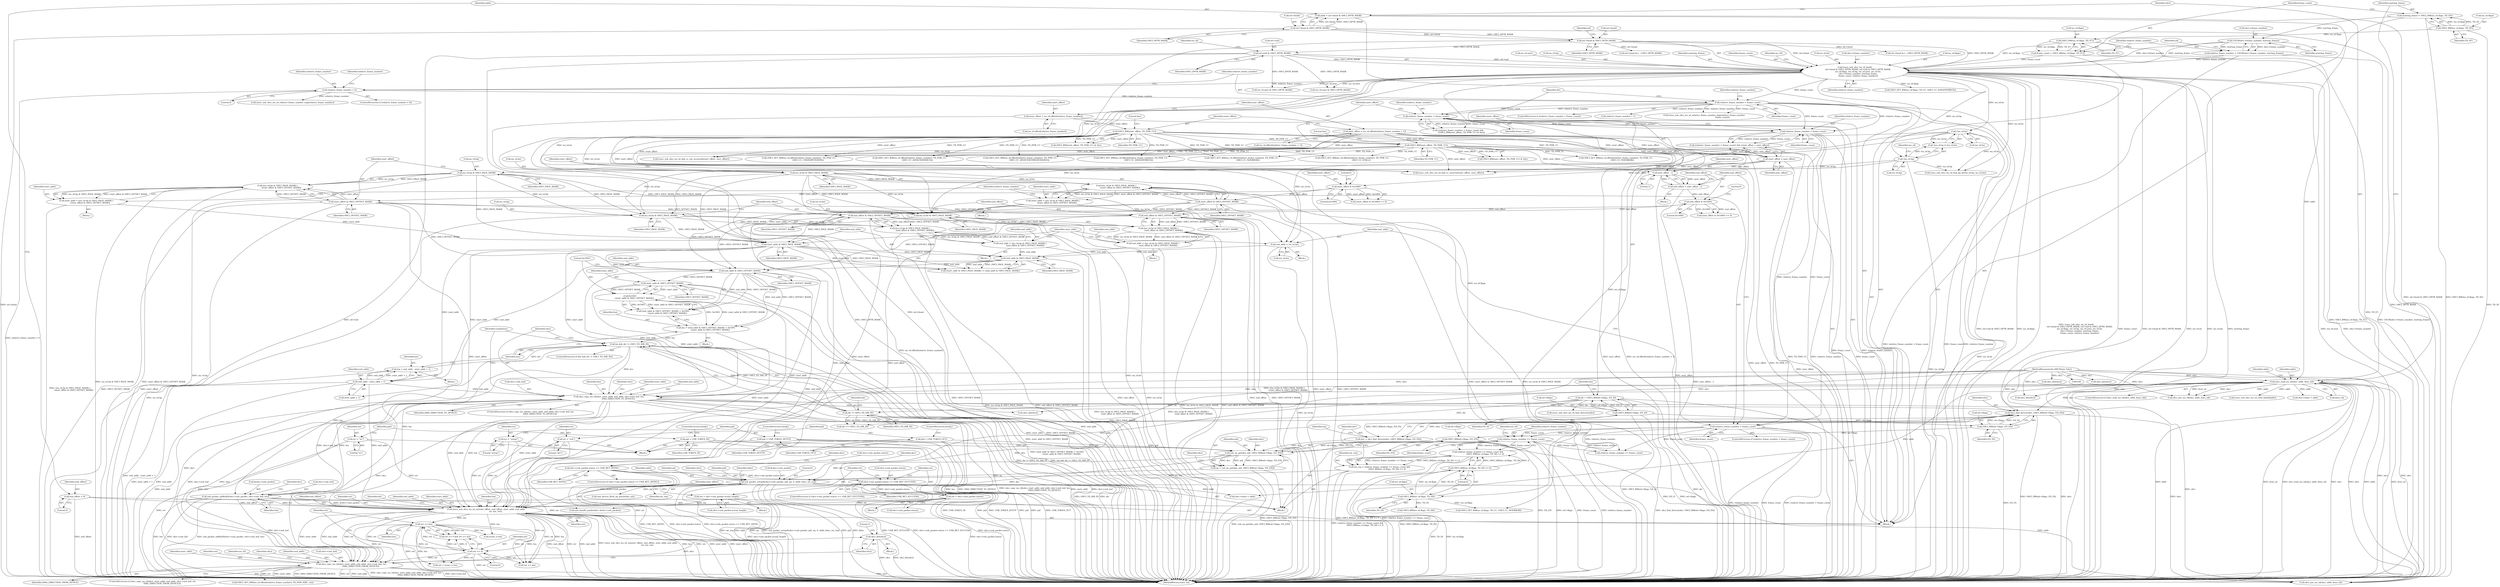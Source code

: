 digraph "0_qemu_26f670a244982335cc08943fb1ec099a2c81e42d@pointer" {
"1000707" [label="(Call,ohci_die(ohci))"];
"1000697" [label="(Call,ohci_copy_iso_td(ohci, start_addr, end_addr, ohci->usb_buf, ret,\n                             DMA_DIRECTION_FROM_DEVICE))"];
"1000559" [label="(Call,ohci_copy_iso_td(ohci, start_addr, end_addr, ohci->usb_buf, len,\n                             DMA_DIRECTION_TO_DEVICE))"];
"1000146" [label="(Call,ohci_read_iso_td(ohci, addr, &iso_td))"];
"1000107" [label="(MethodParameterIn,OHCIState *ohci)"];
"1000138" [label="(Call,addr = ed->head & OHCI_DPTR_MASK)"];
"1000140" [label="(Call,ed->head & OHCI_DPTR_MASK)"];
"1000539" [label="(Call,start_addr & OHCI_OFFSET_MASK)"];
"1000524" [label="(Call,start_addr & OHCI_PAGE_MASK)"];
"1000463" [label="(Call,start_addr = (iso_td.be & OHCI_PAGE_MASK) |\n            (start_offset & OHCI_OFFSET_MASK))"];
"1000465" [label="(Call,(iso_td.be & OHCI_PAGE_MASK) |\n            (start_offset & OHCI_OFFSET_MASK))"];
"1000466" [label="(Call,iso_td.be & OHCI_PAGE_MASK)"];
"1000375" [label="(Call,!iso_td.be)"];
"1000179" [label="(Call,trace_usb_ohci_iso_td_head(\n           ed->head & OHCI_DPTR_MASK, ed->tail & OHCI_DPTR_MASK,\n           iso_td.flags, iso_td.bp, iso_td.next, iso_td.be,\n           ohci->frame_number, starting_frame,\n           frame_count, relative_frame_number))"];
"1000180" [label="(Call,ed->head & OHCI_DPTR_MASK)"];
"1000185" [label="(Call,ed->tail & OHCI_DPTR_MASK)"];
"1000167" [label="(Call,OHCI_BM(iso_td.flags, TD_FC))"];
"1000160" [label="(Call,OHCI_BM(iso_td.flags, TD_SF))"];
"1000174" [label="(Call,USUB(ohci->frame_number, starting_frame))"];
"1000158" [label="(Call,starting_frame = OHCI_BM(iso_td.flags, TD_SF))"];
"1000165" [label="(Call,frame_count = OHCI_BM(iso_td.flags, TD_FC))"];
"1000172" [label="(Call,relative_frame_number = USUB(ohci->frame_number, starting_frame))"];
"1000471" [label="(Call,start_offset & OHCI_OFFSET_MASK)"];
"1000445" [label="(Call,start_offset & 0x1000)"];
"1000409" [label="(Call,OHCI_BM(start_offset, TD_PSW_CC))"];
"1000389" [label="(Call,start_offset = iso_td.offset[relative_frame_number])"];
"1000434" [label="(Call,start_offset > next_offset)"];
"1000396" [label="(Call,next_offset = iso_td.offset[relative_frame_number + 1])"];
"1000419" [label="(Call,OHCI_BM(next_offset, TD_PSW_CC))"];
"1000450" [label="(Call,start_addr = (iso_td.bp & OHCI_PAGE_MASK) |\n            (start_offset & OHCI_OFFSET_MASK))"];
"1000452" [label="(Call,(iso_td.bp & OHCI_PAGE_MASK) |\n            (start_offset & OHCI_OFFSET_MASK))"];
"1000453" [label="(Call,iso_td.bp & OHCI_PAGE_MASK)"];
"1000371" [label="(Call,!iso_td.bp)"];
"1000458" [label="(Call,start_offset & OHCI_OFFSET_MASK)"];
"1000494" [label="(Call,iso_td.bp & OHCI_PAGE_MASK)"];
"1000507" [label="(Call,iso_td.be & OHCI_PAGE_MASK)"];
"1000534" [label="(Call,end_addr & OHCI_OFFSET_MASK)"];
"1000527" [label="(Call,end_addr & OHCI_PAGE_MASK)"];
"1000517" [label="(Call,end_addr = iso_td.be)"];
"1000504" [label="(Call,end_addr = (iso_td.be & OHCI_PAGE_MASK) |\n                (end_offset & OHCI_OFFSET_MASK))"];
"1000506" [label="(Call,(iso_td.be & OHCI_PAGE_MASK) |\n                (end_offset & OHCI_OFFSET_MASK))"];
"1000512" [label="(Call,end_offset & OHCI_OFFSET_MASK)"];
"1000486" [label="(Call,end_offset & 0x1000)"];
"1000479" [label="(Call,end_offset = next_offset - 1)"];
"1000481" [label="(Call,next_offset - 1)"];
"1000491" [label="(Call,end_addr = (iso_td.bp & OHCI_PAGE_MASK) |\n                (end_offset & OHCI_OFFSET_MASK))"];
"1000493" [label="(Call,(iso_td.bp & OHCI_PAGE_MASK) |\n                (end_offset & OHCI_OFFSET_MASK))"];
"1000499" [label="(Call,end_offset & OHCI_OFFSET_MASK)"];
"1000546" [label="(Call,end_addr - start_addr + 1)"];
"1000552" [label="(Call,len && dir != OHCI_TD_DIR_IN)"];
"1000544" [label="(Call,len = end_addr - start_addr + 1)"];
"1000531" [label="(Call,len = (end_addr & OHCI_OFFSET_MASK) + 0x1001\n            - (start_addr & OHCI_OFFSET_MASK))"];
"1000537" [label="(Call,0x1001\n            - (start_addr & OHCI_OFFSET_MASK))"];
"1000554" [label="(Call,dir != OHCI_TD_DIR_IN)"];
"1000330" [label="(Call,dir = OHCI_BM(ed->flags, ED_D))"];
"1000332" [label="(Call,OHCI_BM(ed->flags, ED_D))"];
"1000593" [label="(Call,ohci_find_device(ohci, OHCI_BM(ed->flags, ED_FA)))"];
"1000595" [label="(Call,OHCI_BM(ed->flags, ED_FA))"];
"1000675" [label="(Call,trace_usb_ohci_iso_td_so(start_offset, end_offset, start_addr, end_addr,\n                             str, len, ret))"];
"1000133" [label="(Call,end_offset = 0)"];
"1000357" [label="(Call,str = \"setup\")"];
"1000341" [label="(Call,str = \"in\")"];
"1000349" [label="(Call,str = \"out\")"];
"1000621" [label="(Call,usb_packet_addbuf(&ohci->usb_packet, ohci->usb_buf, len))"];
"1000610" [label="(Call,usb_packet_setup(&ohci->usb_packet, pid, ep, 0, addr, false, int_req))"];
"1000602" [label="(Call,usb_ep_get(dev, pid, OHCI_BM(ed->flags, ED_EN)))"];
"1000591" [label="(Call,dev = ohci_find_device(ohci, OHCI_BM(ed->flags, ED_FA)))"];
"1000360" [label="(Call,pid = USB_TOKEN_SETUP)"];
"1000352" [label="(Call,pid = USB_TOKEN_OUT)"];
"1000344" [label="(Call,pid = USB_TOKEN_IN)"];
"1000605" [label="(Call,OHCI_BM(ed->flags, ED_EN))"];
"1000600" [label="(Call,ep = usb_ep_get(dev, pid, OHCI_BM(ed->flags, ED_EN)))"];
"1000578" [label="(Call,int_req = relative_frame_number == frame_count &&\n                       OHCI_BM(iso_td.flags, TD_DI) == 0)"];
"1000580" [label="(Call,relative_frame_number == frame_count &&\n                       OHCI_BM(iso_td.flags, TD_DI) == 0)"];
"1000581" [label="(Call,relative_frame_number == frame_count)"];
"1000475" [label="(Call,relative_frame_number < frame_count)"];
"1000431" [label="(Call,relative_frame_number < frame_count)"];
"1000414" [label="(Call,relative_frame_number < frame_count)"];
"1000260" [label="(Call,relative_frame_number > frame_count)"];
"1000250" [label="(Call,relative_frame_number < 0)"];
"1000584" [label="(Call,OHCI_BM(iso_td.flags, TD_DI) == 0)"];
"1000585" [label="(Call,OHCI_BM(iso_td.flags, TD_DI))"];
"1000659" [label="(Call,ret = ohci->usb_packet.actual_length)"];
"1000668" [label="(Call,ret = ohci->usb_packet.status)"];
"1000651" [label="(Call,ohci->usb_packet.status == USB_RET_SUCCESS)"];
"1000637" [label="(Call,ohci->usb_packet.status == USB_RET_ASYNC)"];
"1000692" [label="(Call,ret <= len)"];
"1000689" [label="(Call,ret >= 0)"];
"1000133" [label="(Call,end_offset = 0)"];
"1000465" [label="(Call,(iso_td.be & OHCI_PAGE_MASK) |\n            (start_offset & OHCI_OFFSET_MASK))"];
"1000629" [label="(Identifier,len)"];
"1000438" [label="(Call,trace_usb_ohci_iso_td_bad_cc_overrun(start_offset, next_offset))"];
"1000359" [label="(Literal,\"setup\")"];
"1000458" [label="(Call,start_offset & OHCI_OFFSET_MASK)"];
"1000166" [label="(Identifier,frame_count)"];
"1000604" [label="(Identifier,pid)"];
"1000690" [label="(Identifier,ret)"];
"1000472" [label="(Identifier,start_offset)"];
"1000548" [label="(Call,start_addr + 1)"];
"1000375" [label="(Call,!iso_td.be)"];
"1000139" [label="(Identifier,addr)"];
"1000175" [label="(Call,ohci->frame_number)"];
"1000691" [label="(Literal,0)"];
"1000470" [label="(Identifier,OHCI_PAGE_MASK)"];
"1000172" [label="(Call,relative_frame_number = USUB(ohci->frame_number, starting_frame))"];
"1000179" [label="(Call,trace_usb_ohci_iso_td_head(\n           ed->head & OHCI_DPTR_MASK, ed->tail & OHCI_DPTR_MASK,\n           iso_td.flags, iso_td.bp, iso_td.next, iso_td.be,\n           ohci->frame_number, starting_frame,\n           frame_count, relative_frame_number))"];
"1000594" [label="(Identifier,ohci)"];
"1000339" [label="(Block,)"];
"1000165" [label="(Call,frame_count = OHCI_BM(iso_td.flags, TD_FC))"];
"1000460" [label="(Identifier,OHCI_OFFSET_MASK)"];
"1000361" [label="(Identifier,pid)"];
"1000526" [label="(Identifier,OHCI_PAGE_MASK)"];
"1000893" [label="(Call,OHCI_BM(iso_td.flags, TD_DI))"];
"1000592" [label="(Identifier,dev)"];
"1000433" [label="(Identifier,frame_count)"];
"1000699" [label="(Identifier,start_addr)"];
"1000485" [label="(Call,(end_offset & 0x1000) == 0)"];
"1000345" [label="(Identifier,pid)"];
"1000259" [label="(ControlStructure,if (relative_frame_number > frame_count))"];
"1000189" [label="(Identifier,OHCI_DPTR_MASK)"];
"1000920" [label="(MethodReturn,static int)"];
"1000886" [label="(Call,ohci->done = addr)"];
"1000412" [label="(Literal,0xe)"];
"1000396" [label="(Call,next_offset = iso_td.offset[relative_frame_number + 1])"];
"1000705" [label="(Identifier,DMA_DIRECTION_FROM_DEVICE)"];
"1000459" [label="(Identifier,start_offset)"];
"1000737" [label="(Call,OHCI_SET_BM(iso_td.offset[relative_frame_number], TD_PSW_CC,\n                    OHCI_CC_NOERROR))"];
"1000532" [label="(Identifier,len)"];
"1000488" [label="(Literal,0x1000)"];
"1000636" [label="(ControlStructure,if (ohci->usb_packet.status == USB_RET_ASYNC))"];
"1000435" [label="(Identifier,start_offset)"];
"1000342" [label="(Identifier,str)"];
"1000377" [label="(Identifier,iso_td)"];
"1000765" [label="(Call,OHCI_SET_BM(iso_td.offset[relative_frame_number], TD_PSW_CC,\n                        OHCI_CC_DATAOVERRUN))"];
"1000344" [label="(Call,pid = USB_TOKEN_IN)"];
"1000531" [label="(Call,len = (end_addr & OHCI_OFFSET_MASK) + 0x1001\n            - (start_addr & OHCI_OFFSET_MASK))"];
"1000494" [label="(Call,iso_td.bp & OHCI_PAGE_MASK)"];
"1000490" [label="(Block,)"];
"1000158" [label="(Call,starting_frame = OHCI_BM(iso_td.flags, TD_SF))"];
"1000196" [label="(Call,iso_td.next)"];
"1000346" [label="(Identifier,USB_TOKEN_IN)"];
"1000538" [label="(Literal,0x1001)"];
"1000617" [label="(Literal,0)"];
"1000467" [label="(Call,iso_td.be)"];
"1000471" [label="(Call,start_offset & OHCI_OFFSET_MASK)"];
"1000193" [label="(Call,iso_td.bp)"];
"1000414" [label="(Call,relative_frame_number < frame_count)"];
"1000646" [label="(Identifier,dev)"];
"1000696" [label="(ControlStructure,if (ohci_copy_iso_td(ohci, start_addr, end_addr, ohci->usb_buf, ret,\n                             DMA_DIRECTION_FROM_DEVICE)))"];
"1000599" [label="(Identifier,ED_FA)"];
"1000454" [label="(Call,iso_td.bp)"];
"1000354" [label="(Identifier,USB_TOKEN_OUT)"];
"1000174" [label="(Call,USUB(ohci->frame_number, starting_frame))"];
"1000622" [label="(Call,&ohci->usb_packet)"];
"1000686" [label="(Identifier,dir)"];
"1000145" [label="(ControlStructure,if (ohci_read_iso_td(ohci, addr, &iso_td)))"];
"1000707" [label="(Call,ohci_die(ohci))"];
"1000618" [label="(Identifier,addr)"];
"1000397" [label="(Identifier,next_offset)"];
"1000205" [label="(Identifier,starting_frame)"];
"1000501" [label="(Identifier,OHCI_OFFSET_MASK)"];
"1000528" [label="(Identifier,end_addr)"];
"1000616" [label="(Identifier,ep)"];
"1000206" [label="(Identifier,frame_count)"];
"1000556" [label="(Identifier,OHCI_TD_DIR_IN)"];
"1000353" [label="(Identifier,pid)"];
"1000462" [label="(Block,)"];
"1000167" [label="(Call,OHCI_BM(iso_td.flags, TD_FC))"];
"1000533" [label="(Call,(end_addr & OHCI_OFFSET_MASK) + 0x1001\n            - (start_addr & OHCI_OFFSET_MASK))"];
"1000576" [label="(Block,)"];
"1000491" [label="(Call,end_addr = (iso_td.bp & OHCI_PAGE_MASK) |\n                (end_offset & OHCI_OFFSET_MASK))"];
"1000523" [label="(Call,(start_addr & OHCI_PAGE_MASK) != (end_addr & OHCI_PAGE_MASK))"];
"1000651" [label="(Call,ohci->usb_packet.status == USB_RET_SUCCESS)"];
"1000420" [label="(Identifier,next_offset)"];
"1000463" [label="(Call,start_addr = (iso_td.be & OHCI_PAGE_MASK) |\n            (start_offset & OHCI_OFFSET_MASK))"];
"1000552" [label="(Call,len && dir != OHCI_TD_DIR_IN)"];
"1000357" [label="(Call,str = \"setup\")"];
"1000567" [label="(Identifier,DMA_DIRECTION_TO_DEVICE)"];
"1000187" [label="(Identifier,ed)"];
"1000250" [label="(Call,relative_frame_number < 0)"];
"1000704" [label="(Identifier,ret)"];
"1000473" [label="(Identifier,OHCI_OFFSET_MASK)"];
"1000519" [label="(Call,iso_td.be)"];
"1000624" [label="(Identifier,ohci)"];
"1000362" [label="(Identifier,USB_TOKEN_SETUP)"];
"1000180" [label="(Call,ed->head & OHCI_DPTR_MASK)"];
"1000434" [label="(Call,start_offset > next_offset)"];
"1000570" [label="(Identifier,ohci)"];
"1000173" [label="(Identifier,relative_frame_number)"];
"1000330" [label="(Call,dir = OHCI_BM(ed->flags, ED_D))"];
"1000541" [label="(Identifier,OHCI_OFFSET_MASK)"];
"1000682" [label="(Identifier,ret)"];
"1000517" [label="(Call,end_addr = iso_td.be)"];
"1000191" [label="(Identifier,iso_td)"];
"1000261" [label="(Identifier,relative_frame_number)"];
"1000537" [label="(Call,0x1001\n            - (start_addr & OHCI_OFFSET_MASK))"];
"1000415" [label="(Identifier,relative_frame_number)"];
"1000144" [label="(Identifier,OHCI_DPTR_MASK)"];
"1000107" [label="(MethodParameterIn,OHCIState *ohci)"];
"1000352" [label="(Call,pid = USB_TOKEN_OUT)"];
"1000733" [label="(Call,ret == len)"];
"1000282" [label="(Call,iso_td.next & OHCI_DPTR_MASK)"];
"1000148" [label="(Identifier,addr)"];
"1000153" [label="(Identifier,addr)"];
"1000530" [label="(Block,)"];
"1000543" [label="(Block,)"];
"1000561" [label="(Identifier,start_addr)"];
"1000448" [label="(Literal,0)"];
"1000444" [label="(Call,(start_offset & 0x1000) == 0)"];
"1000451" [label="(Identifier,start_addr)"];
"1000613" [label="(Identifier,ohci)"];
"1000254" [label="(Call,trace_usb_ohci_iso_td_relative_frame_number_neg(relative_frame_number))"];
"1000535" [label="(Identifier,end_addr)"];
"1000719" [label="(Call,OHCI_SET_BM(iso_td.offset[relative_frame_number], TD_PSW_SIZE, ret))"];
"1000499" [label="(Call,end_offset & OHCI_OFFSET_MASK)"];
"1000184" [label="(Identifier,OHCI_DPTR_MASK)"];
"1000558" [label="(ControlStructure,if (ohci_copy_iso_td(ohci, start_addr, end_addr, ohci->usb_buf, len,\n                             DMA_DIRECTION_TO_DEVICE)))"];
"1000569" [label="(Call,ohci_die(ohci))"];
"1000489" [label="(Literal,0)"];
"1000211" [label="(Identifier,iso_td)"];
"1000587" [label="(Identifier,iso_td)"];
"1000318" [label="(Call,ohci_put_iso_td(ohci, addr, &iso_td))"];
"1000363" [label="(ControlStructure,break;)"];
"1000658" [label="(Block,)"];
"1000146" [label="(Call,ohci_read_iso_td(ohci, addr, &iso_td))"];
"1000546" [label="(Call,end_addr - start_addr + 1)"];
"1000351" [label="(Literal,\"out\")"];
"1000516" [label="(Block,)"];
"1000667" [label="(Block,)"];
"1000654" [label="(Identifier,ohci)"];
"1000147" [label="(Identifier,ohci)"];
"1000562" [label="(Identifier,end_addr)"];
"1000563" [label="(Call,ohci->usb_buf)"];
"1000591" [label="(Call,dev = ohci_find_device(ohci, OHCI_BM(ed->flags, ED_FA)))"];
"1000512" [label="(Call,end_offset & OHCI_OFFSET_MASK)"];
"1000207" [label="(Identifier,relative_frame_number)"];
"1000255" [label="(Identifier,relative_frame_number)"];
"1000338" [label="(Identifier,dir)"];
"1000464" [label="(Identifier,start_addr)"];
"1000580" [label="(Call,relative_frame_number == frame_count &&\n                       OHCI_BM(iso_td.flags, TD_DI) == 0)"];
"1000575" [label="(Identifier,completion)"];
"1000477" [label="(Identifier,frame_count)"];
"1000589" [label="(Identifier,TD_DI)"];
"1000584" [label="(Call,OHCI_BM(iso_td.flags, TD_DI) == 0)"];
"1000389" [label="(Call,start_offset = iso_td.offset[relative_frame_number])"];
"1000581" [label="(Call,relative_frame_number == frame_count)"];
"1000390" [label="(Identifier,start_offset)"];
"1000714" [label="(Identifier,iso_td)"];
"1000508" [label="(Call,iso_td.be)"];
"1000251" [label="(Identifier,relative_frame_number)"];
"1000171" [label="(Identifier,TD_FC)"];
"1000408" [label="(Call,OHCI_BM(start_offset, TD_PSW_CC) & 0xe)"];
"1000178" [label="(Identifier,starting_frame)"];
"1000402" [label="(Call,relative_frame_number + 1)"];
"1000559" [label="(Call,ohci_copy_iso_td(ohci, start_addr, end_addr, ohci->usb_buf, len,\n                             DMA_DIRECTION_TO_DEVICE))"];
"1000566" [label="(Identifier,len)"];
"1000249" [label="(ControlStructure,if (relative_frame_number < 0))"];
"1000466" [label="(Call,iso_td.be & OHCI_PAGE_MASK)"];
"1000845" [label="(Call,OHCI_SET_BM(iso_td.offset[relative_frame_number], TD_PSW_CC,\n                            OHCI_CC_UNDEXPETEDPID))"];
"1000413" [label="(Call,(relative_frame_number < frame_count) && \n         !(OHCI_BM(next_offset, TD_PSW_CC) & 0xe))"];
"1000855" [label="(Call,relative_frame_number == frame_count)"];
"1000331" [label="(Identifier,dir)"];
"1000698" [label="(Identifier,ohci)"];
"1000551" [label="(ControlStructure,if (len && dir != OHCI_TD_DIR_IN))"];
"1000789" [label="(Call,OHCI_SET_BM(iso_td.offset[relative_frame_number], TD_PSW_CC,\n                        OHCI_CC_DATAUNDERRUN))"];
"1000504" [label="(Call,end_addr = (iso_td.be & OHCI_PAGE_MASK) |\n                (end_offset & OHCI_OFFSET_MASK))"];
"1000631" [label="(Identifier,dev)"];
"1000398" [label="(Call,iso_td.offset[relative_frame_number + 1])"];
"1000481" [label="(Call,next_offset - 1)"];
"1000637" [label="(Call,ohci->usb_packet.status == USB_RET_ASYNC)"];
"1000697" [label="(Call,ohci_copy_iso_td(ohci, start_addr, end_addr, ohci->usb_buf, ret,\n                             DMA_DIRECTION_FROM_DEVICE))"];
"1000527" [label="(Call,end_addr & OHCI_PAGE_MASK)"];
"1000910" [label="(Call,ohci_put_iso_td(ohci, addr, &iso_td))"];
"1000660" [label="(Identifier,ret)"];
"1000668" [label="(Call,ret = ohci->usb_packet.status)"];
"1000645" [label="(Call,usb_device_flush_ep_queue(dev, ep))"];
"1000544" [label="(Call,len = end_addr - start_addr + 1)"];
"1000507" [label="(Call,iso_td.be & OHCI_PAGE_MASK)"];
"1000536" [label="(Identifier,OHCI_OFFSET_MASK)"];
"1000492" [label="(Identifier,end_addr)"];
"1000630" [label="(Call,usb_handle_packet(dev, &ohci->usb_packet))"];
"1000804" [label="(Call,OHCI_SET_BM(iso_td.offset[relative_frame_number], TD_PSW_CC,\n                            OHCI_CC_DEVICENOTRESPONDING))"];
"1000547" [label="(Identifier,end_addr)"];
"1000135" [label="(Literal,0)"];
"1000432" [label="(Identifier,relative_frame_number)"];
"1000332" [label="(Call,OHCI_BM(ed->flags, ED_D))"];
"1000260" [label="(Call,relative_frame_number > frame_count)"];
"1000553" [label="(Identifier,len)"];
"1000371" [label="(Call,!iso_td.bp)"];
"1000199" [label="(Call,iso_td.be)"];
"1000700" [label="(Identifier,end_addr)"];
"1000596" [label="(Call,ed->flags)"];
"1000679" [label="(Identifier,end_addr)"];
"1000336" [label="(Identifier,ED_D)"];
"1000678" [label="(Identifier,start_addr)"];
"1000168" [label="(Call,iso_td.flags)"];
"1000324" [label="(Call,ohci_die(ohci))"];
"1000480" [label="(Identifier,end_offset)"];
"1000859" [label="(Call,OHCI_SET_BM(iso_td.flags, TD_CC, OHCI_CC_NOERROR))"];
"1000152" [label="(Call,trace_usb_ohci_iso_td_read_failed(addr))"];
"1000424" [label="(Call,trace_usb_ohci_iso_td_bad_cc_not_accessed(start_offset, next_offset))"];
"1000333" [label="(Call,ed->flags)"];
"1000595" [label="(Call,OHCI_BM(ed->flags, ED_FA))"];
"1000138" [label="(Call,addr = ed->head & OHCI_DPTR_MASK)"];
"1000554" [label="(Call,dir != OHCI_TD_DIR_IN)"];
"1000659" [label="(Call,ret = ohci->usb_packet.actual_length)"];
"1000376" [label="(Call,iso_td.be)"];
"1000916" [label="(Call,ohci_die(ohci))"];
"1000154" [label="(Call,ohci_die(ohci))"];
"1000511" [label="(Identifier,OHCI_PAGE_MASK)"];
"1000474" [label="(ControlStructure,if (relative_frame_number < frame_count))"];
"1000643" [label="(Identifier,USB_RET_ASYNC)"];
"1000161" [label="(Call,iso_td.flags)"];
"1000476" [label="(Identifier,relative_frame_number)"];
"1000585" [label="(Call,OHCI_BM(iso_td.flags, TD_DI))"];
"1000186" [label="(Call,ed->tail)"];
"1000411" [label="(Identifier,TD_PSW_CC)"];
"1000525" [label="(Identifier,start_addr)"];
"1000583" [label="(Identifier,frame_count)"];
"1000447" [label="(Literal,0x1000)"];
"1000606" [label="(Call,ed->flags)"];
"1000475" [label="(Call,relative_frame_number < frame_count)"];
"1000478" [label="(Block,)"];
"1000431" [label="(Call,relative_frame_number < frame_count)"];
"1000650" [label="(ControlStructure,if (ohci->usb_packet.status == USB_RET_SUCCESS))"];
"1000518" [label="(Identifier,end_addr)"];
"1000479" [label="(Call,end_offset = next_offset - 1)"];
"1000349" [label="(Call,str = \"out\")"];
"1000661" [label="(Call,ohci->usb_packet.actual_length)"];
"1000545" [label="(Identifier,len)"];
"1000365" [label="(Call,trace_usb_ohci_iso_td_bad_direction(dir))"];
"1000495" [label="(Call,iso_td.bp)"];
"1000602" [label="(Call,usb_ep_get(dev, pid, OHCI_BM(ed->flags, ED_EN)))"];
"1000874" [label="(Call,iso_td.next & OHCI_DPTR_MASK)"];
"1000294" [label="(Call,ohci->done = addr)"];
"1000529" [label="(Identifier,OHCI_PAGE_MASK)"];
"1000610" [label="(Call,usb_packet_setup(&ohci->usb_packet, pid, ep, 0, addr, false, int_req))"];
"1000372" [label="(Call,iso_td.bp)"];
"1000453" [label="(Call,iso_td.bp & OHCI_PAGE_MASK)"];
"1000621" [label="(Call,usb_packet_addbuf(&ohci->usb_packet, ohci->usb_buf, len))"];
"1000487" [label="(Identifier,end_offset)"];
"1000593" [label="(Call,ohci_find_device(ohci, OHCI_BM(ed->flags, ED_FA)))"];
"1000273" [label="(Call,ed->head &= ~OHCI_DPTR_MASK)"];
"1000358" [label="(Identifier,str)"];
"1000430" [label="(Call,(relative_frame_number < frame_count) && (start_offset > next_offset))"];
"1000701" [label="(Call,ohci->usb_buf)"];
"1000360" [label="(Call,pid = USB_TOKEN_SETUP)"];
"1000160" [label="(Call,OHCI_BM(iso_td.flags, TD_SF))"];
"1000202" [label="(Call,ohci->frame_number)"];
"1000657" [label="(Identifier,USB_RET_SUCCESS)"];
"1000652" [label="(Call,ohci->usb_packet.status)"];
"1000694" [label="(Identifier,len)"];
"1000600" [label="(Call,ep = usb_ep_get(dev, pid, OHCI_BM(ed->flags, ED_EN)))"];
"1000134" [label="(Identifier,end_offset)"];
"1000252" [label="(Literal,0)"];
"1000706" [label="(Block,)"];
"1000416" [label="(Identifier,frame_count)"];
"1000685" [label="(Call,dir == OHCI_TD_DIR_IN)"];
"1000264" [label="(Call,trace_usb_ohci_iso_td_relative_frame_number_big(relative_frame_number,\n                                                        frame_count))"];
"1000693" [label="(Identifier,ret)"];
"1000503" [label="(Block,)"];
"1000609" [label="(Identifier,ED_EN)"];
"1000689" [label="(Call,ret >= 0)"];
"1000615" [label="(Identifier,pid)"];
"1000710" [label="(Literal,1)"];
"1000498" [label="(Identifier,OHCI_PAGE_MASK)"];
"1000675" [label="(Call,trace_usb_ohci_iso_td_so(start_offset, end_offset, start_addr, end_addr,\n                             str, len, ret))"];
"1000676" [label="(Identifier,start_offset)"];
"1000450" [label="(Call,start_addr = (iso_td.bp & OHCI_PAGE_MASK) |\n            (start_offset & OHCI_OFFSET_MASK))"];
"1000355" [label="(ControlStructure,break;)"];
"1000506" [label="(Call,(iso_td.be & OHCI_PAGE_MASK) |\n                (end_offset & OHCI_OFFSET_MASK))"];
"1000486" [label="(Call,end_offset & 0x1000)"];
"1000181" [label="(Call,ed->head)"];
"1000185" [label="(Call,ed->tail & OHCI_DPTR_MASK)"];
"1000560" [label="(Identifier,ohci)"];
"1000681" [label="(Identifier,len)"];
"1000669" [label="(Identifier,ret)"];
"1000756" [label="(Call,ret > (ssize_t) len)"];
"1000265" [label="(Identifier,relative_frame_number)"];
"1000524" [label="(Call,start_addr & OHCI_PAGE_MASK)"];
"1000513" [label="(Identifier,end_offset)"];
"1000159" [label="(Identifier,starting_frame)"];
"1000140" [label="(Call,ed->head & OHCI_DPTR_MASK)"];
"1000677" [label="(Identifier,end_offset)"];
"1000505" [label="(Identifier,end_addr)"];
"1000418" [label="(Call,OHCI_BM(next_offset, TD_PSW_CC) & 0xe)"];
"1000419" [label="(Call,OHCI_BM(next_offset, TD_PSW_CC))"];
"1000341" [label="(Call,str = \"in\")"];
"1000410" [label="(Identifier,start_offset)"];
"1000500" [label="(Identifier,end_offset)"];
"1000555" [label="(Identifier,dir)"];
"1000692" [label="(Call,ret <= len)"];
"1000579" [label="(Identifier,int_req)"];
"1000446" [label="(Identifier,start_offset)"];
"1000350" [label="(Identifier,str)"];
"1000586" [label="(Call,iso_td.flags)"];
"1000865" [label="(Call,ed->head &= ~OHCI_DPTR_MASK)"];
"1000582" [label="(Identifier,relative_frame_number)"];
"1000540" [label="(Identifier,start_addr)"];
"1000493" [label="(Call,(iso_td.bp & OHCI_PAGE_MASK) |\n                (end_offset & OHCI_OFFSET_MASK))"];
"1000190" [label="(Call,iso_td.flags)"];
"1000267" [label="(Call,OHCI_SET_BM(iso_td.flags, TD_CC, OHCI_CC_DATAOVERRUN))"];
"1000452" [label="(Call,(iso_td.bp & OHCI_PAGE_MASK) |\n            (start_offset & OHCI_OFFSET_MASK))"];
"1000409" [label="(Call,OHCI_BM(start_offset, TD_PSW_CC))"];
"1000758" [label="(Call,(ssize_t) len)"];
"1000626" [label="(Call,ohci->usb_buf)"];
"1000141" [label="(Call,ed->head)"];
"1000343" [label="(Literal,\"in\")"];
"1000711" [label="(Call,OHCI_SET_BM(iso_td.offset[relative_frame_number], TD_PSW_CC,\n                    OHCI_CC_NOERROR))"];
"1000380" [label="(Call,trace_usb_ohci_iso_td_bad_bp_be(iso_td.bp, iso_td.be))"];
"1000638" [label="(Call,ohci->usb_packet.status)"];
"1000534" [label="(Call,end_addr & OHCI_OFFSET_MASK)"];
"1000110" [label="(Block,)"];
"1000620" [label="(Identifier,int_req)"];
"1000619" [label="(Identifier,false)"];
"1000483" [label="(Literal,1)"];
"1000149" [label="(Call,&iso_td)"];
"1000539" [label="(Call,start_addr & OHCI_OFFSET_MASK)"];
"1000445" [label="(Call,start_offset & 0x1000)"];
"1000449" [label="(Block,)"];
"1000590" [label="(Literal,0)"];
"1000391" [label="(Call,iso_td.offset[relative_frame_number])"];
"1000347" [label="(ControlStructure,break;)"];
"1000603" [label="(Identifier,dev)"];
"1000262" [label="(Identifier,frame_count)"];
"1000605" [label="(Call,OHCI_BM(ed->flags, ED_EN))"];
"1000670" [label="(Call,ohci->usb_packet.status)"];
"1000436" [label="(Identifier,next_offset)"];
"1000708" [label="(Identifier,ohci)"];
"1000825" [label="(Call,OHCI_SET_BM(iso_td.offset[relative_frame_number], TD_PSW_CC,\n                            OHCI_CC_STALL))"];
"1000164" [label="(Identifier,TD_SF)"];
"1000182" [label="(Identifier,ed)"];
"1000514" [label="(Identifier,OHCI_OFFSET_MASK)"];
"1000578" [label="(Call,int_req = relative_frame_number == frame_count &&\n                       OHCI_BM(iso_td.flags, TD_DI) == 0)"];
"1000457" [label="(Identifier,OHCI_PAGE_MASK)"];
"1000601" [label="(Identifier,ep)"];
"1000680" [label="(Identifier,str)"];
"1000611" [label="(Call,&ohci->usb_packet)"];
"1000370" [label="(Call,!iso_td.bp || !iso_td.be)"];
"1000482" [label="(Identifier,next_offset)"];
"1000421" [label="(Identifier,TD_PSW_CC)"];
"1000422" [label="(Literal,0xe)"];
"1000688" [label="(Call,ret >= 0 && ret <= len)"];
"1000707" -> "1000706"  [label="AST: "];
"1000707" -> "1000708"  [label="CFG: "];
"1000708" -> "1000707"  [label="AST: "];
"1000710" -> "1000707"  [label="CFG: "];
"1000707" -> "1000920"  [label="DDG: ohci"];
"1000707" -> "1000920"  [label="DDG: ohci_die(ohci)"];
"1000697" -> "1000707"  [label="DDG: ohci"];
"1000107" -> "1000707"  [label="DDG: ohci"];
"1000697" -> "1000696"  [label="AST: "];
"1000697" -> "1000705"  [label="CFG: "];
"1000698" -> "1000697"  [label="AST: "];
"1000699" -> "1000697"  [label="AST: "];
"1000700" -> "1000697"  [label="AST: "];
"1000701" -> "1000697"  [label="AST: "];
"1000704" -> "1000697"  [label="AST: "];
"1000705" -> "1000697"  [label="AST: "];
"1000708" -> "1000697"  [label="CFG: "];
"1000714" -> "1000697"  [label="CFG: "];
"1000697" -> "1000920"  [label="DDG: end_addr"];
"1000697" -> "1000920"  [label="DDG: ohci_copy_iso_td(ohci, start_addr, end_addr, ohci->usb_buf, ret,\n                             DMA_DIRECTION_FROM_DEVICE)"];
"1000697" -> "1000920"  [label="DDG: ohci->usb_buf"];
"1000697" -> "1000920"  [label="DDG: start_addr"];
"1000697" -> "1000920"  [label="DDG: DMA_DIRECTION_FROM_DEVICE"];
"1000697" -> "1000920"  [label="DDG: ret"];
"1000559" -> "1000697"  [label="DDG: ohci"];
"1000559" -> "1000697"  [label="DDG: ohci->usb_buf"];
"1000593" -> "1000697"  [label="DDG: ohci"];
"1000146" -> "1000697"  [label="DDG: ohci"];
"1000107" -> "1000697"  [label="DDG: ohci"];
"1000675" -> "1000697"  [label="DDG: start_addr"];
"1000675" -> "1000697"  [label="DDG: end_addr"];
"1000675" -> "1000697"  [label="DDG: ret"];
"1000621" -> "1000697"  [label="DDG: ohci->usb_buf"];
"1000692" -> "1000697"  [label="DDG: ret"];
"1000689" -> "1000697"  [label="DDG: ret"];
"1000697" -> "1000719"  [label="DDG: ret"];
"1000697" -> "1000910"  [label="DDG: ohci"];
"1000559" -> "1000558"  [label="AST: "];
"1000559" -> "1000567"  [label="CFG: "];
"1000560" -> "1000559"  [label="AST: "];
"1000561" -> "1000559"  [label="AST: "];
"1000562" -> "1000559"  [label="AST: "];
"1000563" -> "1000559"  [label="AST: "];
"1000566" -> "1000559"  [label="AST: "];
"1000567" -> "1000559"  [label="AST: "];
"1000570" -> "1000559"  [label="CFG: "];
"1000575" -> "1000559"  [label="CFG: "];
"1000559" -> "1000920"  [label="DDG: ohci->usb_buf"];
"1000559" -> "1000920"  [label="DDG: end_addr"];
"1000559" -> "1000920"  [label="DDG: len"];
"1000559" -> "1000920"  [label="DDG: DMA_DIRECTION_TO_DEVICE"];
"1000559" -> "1000920"  [label="DDG: ohci_copy_iso_td(ohci, start_addr, end_addr, ohci->usb_buf, len,\n                             DMA_DIRECTION_TO_DEVICE)"];
"1000559" -> "1000920"  [label="DDG: start_addr"];
"1000146" -> "1000559"  [label="DDG: ohci"];
"1000107" -> "1000559"  [label="DDG: ohci"];
"1000539" -> "1000559"  [label="DDG: start_addr"];
"1000524" -> "1000559"  [label="DDG: start_addr"];
"1000546" -> "1000559"  [label="DDG: end_addr"];
"1000534" -> "1000559"  [label="DDG: end_addr"];
"1000552" -> "1000559"  [label="DDG: len"];
"1000559" -> "1000569"  [label="DDG: ohci"];
"1000559" -> "1000593"  [label="DDG: ohci"];
"1000559" -> "1000621"  [label="DDG: ohci->usb_buf"];
"1000559" -> "1000621"  [label="DDG: len"];
"1000559" -> "1000675"  [label="DDG: start_addr"];
"1000559" -> "1000675"  [label="DDG: end_addr"];
"1000559" -> "1000675"  [label="DDG: len"];
"1000559" -> "1000910"  [label="DDG: ohci"];
"1000146" -> "1000145"  [label="AST: "];
"1000146" -> "1000149"  [label="CFG: "];
"1000147" -> "1000146"  [label="AST: "];
"1000148" -> "1000146"  [label="AST: "];
"1000149" -> "1000146"  [label="AST: "];
"1000153" -> "1000146"  [label="CFG: "];
"1000159" -> "1000146"  [label="CFG: "];
"1000146" -> "1000920"  [label="DDG: addr"];
"1000146" -> "1000920"  [label="DDG: &iso_td"];
"1000146" -> "1000920"  [label="DDG: ohci_read_iso_td(ohci, addr, &iso_td)"];
"1000146" -> "1000920"  [label="DDG: ohci"];
"1000107" -> "1000146"  [label="DDG: ohci"];
"1000138" -> "1000146"  [label="DDG: addr"];
"1000146" -> "1000152"  [label="DDG: addr"];
"1000146" -> "1000154"  [label="DDG: ohci"];
"1000146" -> "1000294"  [label="DDG: addr"];
"1000146" -> "1000318"  [label="DDG: ohci"];
"1000146" -> "1000318"  [label="DDG: addr"];
"1000146" -> "1000318"  [label="DDG: &iso_td"];
"1000146" -> "1000593"  [label="DDG: ohci"];
"1000146" -> "1000610"  [label="DDG: addr"];
"1000146" -> "1000886"  [label="DDG: addr"];
"1000146" -> "1000910"  [label="DDG: ohci"];
"1000146" -> "1000910"  [label="DDG: addr"];
"1000146" -> "1000910"  [label="DDG: &iso_td"];
"1000107" -> "1000106"  [label="AST: "];
"1000107" -> "1000920"  [label="DDG: ohci"];
"1000107" -> "1000154"  [label="DDG: ohci"];
"1000107" -> "1000318"  [label="DDG: ohci"];
"1000107" -> "1000324"  [label="DDG: ohci"];
"1000107" -> "1000569"  [label="DDG: ohci"];
"1000107" -> "1000593"  [label="DDG: ohci"];
"1000107" -> "1000910"  [label="DDG: ohci"];
"1000107" -> "1000916"  [label="DDG: ohci"];
"1000138" -> "1000110"  [label="AST: "];
"1000138" -> "1000140"  [label="CFG: "];
"1000139" -> "1000138"  [label="AST: "];
"1000140" -> "1000138"  [label="AST: "];
"1000147" -> "1000138"  [label="CFG: "];
"1000138" -> "1000920"  [label="DDG: ed->head & OHCI_DPTR_MASK"];
"1000140" -> "1000138"  [label="DDG: ed->head"];
"1000140" -> "1000138"  [label="DDG: OHCI_DPTR_MASK"];
"1000140" -> "1000144"  [label="CFG: "];
"1000141" -> "1000140"  [label="AST: "];
"1000144" -> "1000140"  [label="AST: "];
"1000140" -> "1000920"  [label="DDG: ed->head"];
"1000140" -> "1000920"  [label="DDG: OHCI_DPTR_MASK"];
"1000140" -> "1000180"  [label="DDG: ed->head"];
"1000140" -> "1000180"  [label="DDG: OHCI_DPTR_MASK"];
"1000539" -> "1000537"  [label="AST: "];
"1000539" -> "1000541"  [label="CFG: "];
"1000540" -> "1000539"  [label="AST: "];
"1000541" -> "1000539"  [label="AST: "];
"1000537" -> "1000539"  [label="CFG: "];
"1000539" -> "1000920"  [label="DDG: start_addr"];
"1000539" -> "1000920"  [label="DDG: OHCI_OFFSET_MASK"];
"1000539" -> "1000537"  [label="DDG: start_addr"];
"1000539" -> "1000537"  [label="DDG: OHCI_OFFSET_MASK"];
"1000524" -> "1000539"  [label="DDG: start_addr"];
"1000534" -> "1000539"  [label="DDG: OHCI_OFFSET_MASK"];
"1000539" -> "1000675"  [label="DDG: start_addr"];
"1000524" -> "1000523"  [label="AST: "];
"1000524" -> "1000526"  [label="CFG: "];
"1000525" -> "1000524"  [label="AST: "];
"1000526" -> "1000524"  [label="AST: "];
"1000528" -> "1000524"  [label="CFG: "];
"1000524" -> "1000523"  [label="DDG: start_addr"];
"1000524" -> "1000523"  [label="DDG: OHCI_PAGE_MASK"];
"1000463" -> "1000524"  [label="DDG: start_addr"];
"1000450" -> "1000524"  [label="DDG: start_addr"];
"1000453" -> "1000524"  [label="DDG: OHCI_PAGE_MASK"];
"1000494" -> "1000524"  [label="DDG: OHCI_PAGE_MASK"];
"1000507" -> "1000524"  [label="DDG: OHCI_PAGE_MASK"];
"1000466" -> "1000524"  [label="DDG: OHCI_PAGE_MASK"];
"1000524" -> "1000527"  [label="DDG: OHCI_PAGE_MASK"];
"1000524" -> "1000546"  [label="DDG: start_addr"];
"1000524" -> "1000548"  [label="DDG: start_addr"];
"1000524" -> "1000675"  [label="DDG: start_addr"];
"1000463" -> "1000462"  [label="AST: "];
"1000463" -> "1000465"  [label="CFG: "];
"1000464" -> "1000463"  [label="AST: "];
"1000465" -> "1000463"  [label="AST: "];
"1000476" -> "1000463"  [label="CFG: "];
"1000463" -> "1000920"  [label="DDG: (iso_td.be & OHCI_PAGE_MASK) |\n            (start_offset & OHCI_OFFSET_MASK)"];
"1000465" -> "1000463"  [label="DDG: iso_td.be & OHCI_PAGE_MASK"];
"1000465" -> "1000463"  [label="DDG: start_offset & OHCI_OFFSET_MASK"];
"1000465" -> "1000471"  [label="CFG: "];
"1000466" -> "1000465"  [label="AST: "];
"1000471" -> "1000465"  [label="AST: "];
"1000465" -> "1000920"  [label="DDG: start_offset & OHCI_OFFSET_MASK"];
"1000465" -> "1000920"  [label="DDG: iso_td.be & OHCI_PAGE_MASK"];
"1000466" -> "1000465"  [label="DDG: iso_td.be"];
"1000466" -> "1000465"  [label="DDG: OHCI_PAGE_MASK"];
"1000471" -> "1000465"  [label="DDG: start_offset"];
"1000471" -> "1000465"  [label="DDG: OHCI_OFFSET_MASK"];
"1000466" -> "1000470"  [label="CFG: "];
"1000467" -> "1000466"  [label="AST: "];
"1000470" -> "1000466"  [label="AST: "];
"1000472" -> "1000466"  [label="CFG: "];
"1000466" -> "1000920"  [label="DDG: iso_td.be"];
"1000375" -> "1000466"  [label="DDG: iso_td.be"];
"1000179" -> "1000466"  [label="DDG: iso_td.be"];
"1000466" -> "1000494"  [label="DDG: OHCI_PAGE_MASK"];
"1000466" -> "1000507"  [label="DDG: iso_td.be"];
"1000466" -> "1000507"  [label="DDG: OHCI_PAGE_MASK"];
"1000466" -> "1000517"  [label="DDG: iso_td.be"];
"1000375" -> "1000370"  [label="AST: "];
"1000375" -> "1000376"  [label="CFG: "];
"1000376" -> "1000375"  [label="AST: "];
"1000370" -> "1000375"  [label="CFG: "];
"1000375" -> "1000920"  [label="DDG: iso_td.be"];
"1000375" -> "1000370"  [label="DDG: iso_td.be"];
"1000179" -> "1000375"  [label="DDG: iso_td.be"];
"1000375" -> "1000380"  [label="DDG: iso_td.be"];
"1000375" -> "1000507"  [label="DDG: iso_td.be"];
"1000375" -> "1000517"  [label="DDG: iso_td.be"];
"1000179" -> "1000110"  [label="AST: "];
"1000179" -> "1000207"  [label="CFG: "];
"1000180" -> "1000179"  [label="AST: "];
"1000185" -> "1000179"  [label="AST: "];
"1000190" -> "1000179"  [label="AST: "];
"1000193" -> "1000179"  [label="AST: "];
"1000196" -> "1000179"  [label="AST: "];
"1000199" -> "1000179"  [label="AST: "];
"1000202" -> "1000179"  [label="AST: "];
"1000205" -> "1000179"  [label="AST: "];
"1000206" -> "1000179"  [label="AST: "];
"1000207" -> "1000179"  [label="AST: "];
"1000211" -> "1000179"  [label="CFG: "];
"1000179" -> "1000920"  [label="DDG: ed->tail & OHCI_DPTR_MASK"];
"1000179" -> "1000920"  [label="DDG: iso_td.flags"];
"1000179" -> "1000920"  [label="DDG: trace_usb_ohci_iso_td_head(\n           ed->head & OHCI_DPTR_MASK, ed->tail & OHCI_DPTR_MASK,\n           iso_td.flags, iso_td.bp, iso_td.next, iso_td.be,\n           ohci->frame_number, starting_frame,\n           frame_count, relative_frame_number)"];
"1000179" -> "1000920"  [label="DDG: frame_count"];
"1000179" -> "1000920"  [label="DDG: ed->head & OHCI_DPTR_MASK"];
"1000179" -> "1000920"  [label="DDG: iso_td.be"];
"1000179" -> "1000920"  [label="DDG: iso_td.bp"];
"1000179" -> "1000920"  [label="DDG: starting_frame"];
"1000179" -> "1000920"  [label="DDG: iso_td.next"];
"1000179" -> "1000920"  [label="DDG: ohci->frame_number"];
"1000180" -> "1000179"  [label="DDG: ed->head"];
"1000180" -> "1000179"  [label="DDG: OHCI_DPTR_MASK"];
"1000185" -> "1000179"  [label="DDG: ed->tail"];
"1000185" -> "1000179"  [label="DDG: OHCI_DPTR_MASK"];
"1000167" -> "1000179"  [label="DDG: iso_td.flags"];
"1000174" -> "1000179"  [label="DDG: ohci->frame_number"];
"1000174" -> "1000179"  [label="DDG: starting_frame"];
"1000165" -> "1000179"  [label="DDG: frame_count"];
"1000172" -> "1000179"  [label="DDG: relative_frame_number"];
"1000179" -> "1000250"  [label="DDG: relative_frame_number"];
"1000179" -> "1000260"  [label="DDG: frame_count"];
"1000179" -> "1000267"  [label="DDG: iso_td.flags"];
"1000179" -> "1000282"  [label="DDG: iso_td.next"];
"1000179" -> "1000371"  [label="DDG: iso_td.bp"];
"1000179" -> "1000380"  [label="DDG: iso_td.be"];
"1000179" -> "1000507"  [label="DDG: iso_td.be"];
"1000179" -> "1000517"  [label="DDG: iso_td.be"];
"1000179" -> "1000585"  [label="DDG: iso_td.flags"];
"1000179" -> "1000859"  [label="DDG: iso_td.flags"];
"1000179" -> "1000874"  [label="DDG: iso_td.next"];
"1000180" -> "1000184"  [label="CFG: "];
"1000181" -> "1000180"  [label="AST: "];
"1000184" -> "1000180"  [label="AST: "];
"1000187" -> "1000180"  [label="CFG: "];
"1000180" -> "1000920"  [label="DDG: ed->head"];
"1000180" -> "1000185"  [label="DDG: OHCI_DPTR_MASK"];
"1000180" -> "1000273"  [label="DDG: ed->head"];
"1000180" -> "1000865"  [label="DDG: ed->head"];
"1000185" -> "1000189"  [label="CFG: "];
"1000186" -> "1000185"  [label="AST: "];
"1000189" -> "1000185"  [label="AST: "];
"1000191" -> "1000185"  [label="CFG: "];
"1000185" -> "1000920"  [label="DDG: ed->tail"];
"1000185" -> "1000920"  [label="DDG: OHCI_DPTR_MASK"];
"1000185" -> "1000282"  [label="DDG: OHCI_DPTR_MASK"];
"1000185" -> "1000874"  [label="DDG: OHCI_DPTR_MASK"];
"1000167" -> "1000165"  [label="AST: "];
"1000167" -> "1000171"  [label="CFG: "];
"1000168" -> "1000167"  [label="AST: "];
"1000171" -> "1000167"  [label="AST: "];
"1000165" -> "1000167"  [label="CFG: "];
"1000167" -> "1000920"  [label="DDG: TD_FC"];
"1000167" -> "1000165"  [label="DDG: iso_td.flags"];
"1000167" -> "1000165"  [label="DDG: TD_FC"];
"1000160" -> "1000167"  [label="DDG: iso_td.flags"];
"1000160" -> "1000158"  [label="AST: "];
"1000160" -> "1000164"  [label="CFG: "];
"1000161" -> "1000160"  [label="AST: "];
"1000164" -> "1000160"  [label="AST: "];
"1000158" -> "1000160"  [label="CFG: "];
"1000160" -> "1000920"  [label="DDG: TD_SF"];
"1000160" -> "1000158"  [label="DDG: iso_td.flags"];
"1000160" -> "1000158"  [label="DDG: TD_SF"];
"1000174" -> "1000172"  [label="AST: "];
"1000174" -> "1000178"  [label="CFG: "];
"1000175" -> "1000174"  [label="AST: "];
"1000178" -> "1000174"  [label="AST: "];
"1000172" -> "1000174"  [label="CFG: "];
"1000174" -> "1000172"  [label="DDG: ohci->frame_number"];
"1000174" -> "1000172"  [label="DDG: starting_frame"];
"1000158" -> "1000174"  [label="DDG: starting_frame"];
"1000158" -> "1000110"  [label="AST: "];
"1000159" -> "1000158"  [label="AST: "];
"1000166" -> "1000158"  [label="CFG: "];
"1000158" -> "1000920"  [label="DDG: OHCI_BM(iso_td.flags, TD_SF)"];
"1000165" -> "1000110"  [label="AST: "];
"1000166" -> "1000165"  [label="AST: "];
"1000173" -> "1000165"  [label="CFG: "];
"1000165" -> "1000920"  [label="DDG: OHCI_BM(iso_td.flags, TD_FC)"];
"1000172" -> "1000110"  [label="AST: "];
"1000173" -> "1000172"  [label="AST: "];
"1000182" -> "1000172"  [label="CFG: "];
"1000172" -> "1000920"  [label="DDG: USUB(ohci->frame_number, starting_frame)"];
"1000471" -> "1000473"  [label="CFG: "];
"1000472" -> "1000471"  [label="AST: "];
"1000473" -> "1000471"  [label="AST: "];
"1000471" -> "1000920"  [label="DDG: start_offset"];
"1000471" -> "1000920"  [label="DDG: OHCI_OFFSET_MASK"];
"1000445" -> "1000471"  [label="DDG: start_offset"];
"1000471" -> "1000499"  [label="DDG: OHCI_OFFSET_MASK"];
"1000471" -> "1000512"  [label="DDG: OHCI_OFFSET_MASK"];
"1000471" -> "1000534"  [label="DDG: OHCI_OFFSET_MASK"];
"1000471" -> "1000675"  [label="DDG: start_offset"];
"1000445" -> "1000444"  [label="AST: "];
"1000445" -> "1000447"  [label="CFG: "];
"1000446" -> "1000445"  [label="AST: "];
"1000447" -> "1000445"  [label="AST: "];
"1000448" -> "1000445"  [label="CFG: "];
"1000445" -> "1000444"  [label="DDG: start_offset"];
"1000445" -> "1000444"  [label="DDG: 0x1000"];
"1000409" -> "1000445"  [label="DDG: start_offset"];
"1000434" -> "1000445"  [label="DDG: start_offset"];
"1000445" -> "1000458"  [label="DDG: start_offset"];
"1000409" -> "1000408"  [label="AST: "];
"1000409" -> "1000411"  [label="CFG: "];
"1000410" -> "1000409"  [label="AST: "];
"1000411" -> "1000409"  [label="AST: "];
"1000412" -> "1000409"  [label="CFG: "];
"1000409" -> "1000920"  [label="DDG: TD_PSW_CC"];
"1000409" -> "1000408"  [label="DDG: start_offset"];
"1000409" -> "1000408"  [label="DDG: TD_PSW_CC"];
"1000389" -> "1000409"  [label="DDG: start_offset"];
"1000409" -> "1000419"  [label="DDG: TD_PSW_CC"];
"1000409" -> "1000424"  [label="DDG: start_offset"];
"1000409" -> "1000434"  [label="DDG: start_offset"];
"1000409" -> "1000438"  [label="DDG: start_offset"];
"1000409" -> "1000711"  [label="DDG: TD_PSW_CC"];
"1000409" -> "1000737"  [label="DDG: TD_PSW_CC"];
"1000409" -> "1000765"  [label="DDG: TD_PSW_CC"];
"1000409" -> "1000789"  [label="DDG: TD_PSW_CC"];
"1000409" -> "1000804"  [label="DDG: TD_PSW_CC"];
"1000409" -> "1000825"  [label="DDG: TD_PSW_CC"];
"1000409" -> "1000845"  [label="DDG: TD_PSW_CC"];
"1000389" -> "1000110"  [label="AST: "];
"1000389" -> "1000391"  [label="CFG: "];
"1000390" -> "1000389"  [label="AST: "];
"1000391" -> "1000389"  [label="AST: "];
"1000397" -> "1000389"  [label="CFG: "];
"1000389" -> "1000920"  [label="DDG: iso_td.offset[relative_frame_number]"];
"1000434" -> "1000430"  [label="AST: "];
"1000434" -> "1000436"  [label="CFG: "];
"1000435" -> "1000434"  [label="AST: "];
"1000436" -> "1000434"  [label="AST: "];
"1000430" -> "1000434"  [label="CFG: "];
"1000434" -> "1000920"  [label="DDG: next_offset"];
"1000434" -> "1000430"  [label="DDG: start_offset"];
"1000434" -> "1000430"  [label="DDG: next_offset"];
"1000396" -> "1000434"  [label="DDG: next_offset"];
"1000419" -> "1000434"  [label="DDG: next_offset"];
"1000434" -> "1000438"  [label="DDG: start_offset"];
"1000434" -> "1000438"  [label="DDG: next_offset"];
"1000434" -> "1000481"  [label="DDG: next_offset"];
"1000396" -> "1000110"  [label="AST: "];
"1000396" -> "1000398"  [label="CFG: "];
"1000397" -> "1000396"  [label="AST: "];
"1000398" -> "1000396"  [label="AST: "];
"1000410" -> "1000396"  [label="CFG: "];
"1000396" -> "1000920"  [label="DDG: next_offset"];
"1000396" -> "1000920"  [label="DDG: iso_td.offset[relative_frame_number + 1]"];
"1000396" -> "1000419"  [label="DDG: next_offset"];
"1000396" -> "1000424"  [label="DDG: next_offset"];
"1000396" -> "1000438"  [label="DDG: next_offset"];
"1000396" -> "1000481"  [label="DDG: next_offset"];
"1000419" -> "1000418"  [label="AST: "];
"1000419" -> "1000421"  [label="CFG: "];
"1000420" -> "1000419"  [label="AST: "];
"1000421" -> "1000419"  [label="AST: "];
"1000422" -> "1000419"  [label="CFG: "];
"1000419" -> "1000920"  [label="DDG: next_offset"];
"1000419" -> "1000920"  [label="DDG: TD_PSW_CC"];
"1000419" -> "1000418"  [label="DDG: next_offset"];
"1000419" -> "1000418"  [label="DDG: TD_PSW_CC"];
"1000419" -> "1000424"  [label="DDG: next_offset"];
"1000419" -> "1000438"  [label="DDG: next_offset"];
"1000419" -> "1000481"  [label="DDG: next_offset"];
"1000419" -> "1000711"  [label="DDG: TD_PSW_CC"];
"1000419" -> "1000737"  [label="DDG: TD_PSW_CC"];
"1000419" -> "1000765"  [label="DDG: TD_PSW_CC"];
"1000419" -> "1000789"  [label="DDG: TD_PSW_CC"];
"1000419" -> "1000804"  [label="DDG: TD_PSW_CC"];
"1000419" -> "1000825"  [label="DDG: TD_PSW_CC"];
"1000419" -> "1000845"  [label="DDG: TD_PSW_CC"];
"1000450" -> "1000449"  [label="AST: "];
"1000450" -> "1000452"  [label="CFG: "];
"1000451" -> "1000450"  [label="AST: "];
"1000452" -> "1000450"  [label="AST: "];
"1000476" -> "1000450"  [label="CFG: "];
"1000450" -> "1000920"  [label="DDG: (iso_td.bp & OHCI_PAGE_MASK) |\n            (start_offset & OHCI_OFFSET_MASK)"];
"1000452" -> "1000450"  [label="DDG: iso_td.bp & OHCI_PAGE_MASK"];
"1000452" -> "1000450"  [label="DDG: start_offset & OHCI_OFFSET_MASK"];
"1000452" -> "1000458"  [label="CFG: "];
"1000453" -> "1000452"  [label="AST: "];
"1000458" -> "1000452"  [label="AST: "];
"1000452" -> "1000920"  [label="DDG: iso_td.bp & OHCI_PAGE_MASK"];
"1000452" -> "1000920"  [label="DDG: start_offset & OHCI_OFFSET_MASK"];
"1000453" -> "1000452"  [label="DDG: iso_td.bp"];
"1000453" -> "1000452"  [label="DDG: OHCI_PAGE_MASK"];
"1000458" -> "1000452"  [label="DDG: start_offset"];
"1000458" -> "1000452"  [label="DDG: OHCI_OFFSET_MASK"];
"1000453" -> "1000457"  [label="CFG: "];
"1000454" -> "1000453"  [label="AST: "];
"1000457" -> "1000453"  [label="AST: "];
"1000459" -> "1000453"  [label="CFG: "];
"1000453" -> "1000920"  [label="DDG: iso_td.bp"];
"1000371" -> "1000453"  [label="DDG: iso_td.bp"];
"1000453" -> "1000494"  [label="DDG: iso_td.bp"];
"1000453" -> "1000494"  [label="DDG: OHCI_PAGE_MASK"];
"1000453" -> "1000507"  [label="DDG: OHCI_PAGE_MASK"];
"1000371" -> "1000370"  [label="AST: "];
"1000371" -> "1000372"  [label="CFG: "];
"1000372" -> "1000371"  [label="AST: "];
"1000377" -> "1000371"  [label="CFG: "];
"1000370" -> "1000371"  [label="CFG: "];
"1000371" -> "1000920"  [label="DDG: iso_td.bp"];
"1000371" -> "1000370"  [label="DDG: iso_td.bp"];
"1000371" -> "1000380"  [label="DDG: iso_td.bp"];
"1000371" -> "1000494"  [label="DDG: iso_td.bp"];
"1000458" -> "1000460"  [label="CFG: "];
"1000459" -> "1000458"  [label="AST: "];
"1000460" -> "1000458"  [label="AST: "];
"1000458" -> "1000920"  [label="DDG: OHCI_OFFSET_MASK"];
"1000458" -> "1000920"  [label="DDG: start_offset"];
"1000458" -> "1000499"  [label="DDG: OHCI_OFFSET_MASK"];
"1000458" -> "1000512"  [label="DDG: OHCI_OFFSET_MASK"];
"1000458" -> "1000534"  [label="DDG: OHCI_OFFSET_MASK"];
"1000458" -> "1000675"  [label="DDG: start_offset"];
"1000494" -> "1000493"  [label="AST: "];
"1000494" -> "1000498"  [label="CFG: "];
"1000495" -> "1000494"  [label="AST: "];
"1000498" -> "1000494"  [label="AST: "];
"1000500" -> "1000494"  [label="CFG: "];
"1000494" -> "1000920"  [label="DDG: iso_td.bp"];
"1000494" -> "1000493"  [label="DDG: iso_td.bp"];
"1000494" -> "1000493"  [label="DDG: OHCI_PAGE_MASK"];
"1000507" -> "1000506"  [label="AST: "];
"1000507" -> "1000511"  [label="CFG: "];
"1000508" -> "1000507"  [label="AST: "];
"1000511" -> "1000507"  [label="AST: "];
"1000513" -> "1000507"  [label="CFG: "];
"1000507" -> "1000920"  [label="DDG: iso_td.be"];
"1000507" -> "1000506"  [label="DDG: iso_td.be"];
"1000507" -> "1000506"  [label="DDG: OHCI_PAGE_MASK"];
"1000534" -> "1000533"  [label="AST: "];
"1000534" -> "1000536"  [label="CFG: "];
"1000535" -> "1000534"  [label="AST: "];
"1000536" -> "1000534"  [label="AST: "];
"1000538" -> "1000534"  [label="CFG: "];
"1000534" -> "1000920"  [label="DDG: end_addr"];
"1000534" -> "1000531"  [label="DDG: end_addr"];
"1000534" -> "1000531"  [label="DDG: OHCI_OFFSET_MASK"];
"1000534" -> "1000533"  [label="DDG: end_addr"];
"1000534" -> "1000533"  [label="DDG: OHCI_OFFSET_MASK"];
"1000527" -> "1000534"  [label="DDG: end_addr"];
"1000512" -> "1000534"  [label="DDG: OHCI_OFFSET_MASK"];
"1000499" -> "1000534"  [label="DDG: OHCI_OFFSET_MASK"];
"1000534" -> "1000675"  [label="DDG: end_addr"];
"1000527" -> "1000523"  [label="AST: "];
"1000527" -> "1000529"  [label="CFG: "];
"1000528" -> "1000527"  [label="AST: "];
"1000529" -> "1000527"  [label="AST: "];
"1000523" -> "1000527"  [label="CFG: "];
"1000527" -> "1000920"  [label="DDG: OHCI_PAGE_MASK"];
"1000527" -> "1000523"  [label="DDG: end_addr"];
"1000527" -> "1000523"  [label="DDG: OHCI_PAGE_MASK"];
"1000517" -> "1000527"  [label="DDG: end_addr"];
"1000504" -> "1000527"  [label="DDG: end_addr"];
"1000491" -> "1000527"  [label="DDG: end_addr"];
"1000527" -> "1000546"  [label="DDG: end_addr"];
"1000517" -> "1000516"  [label="AST: "];
"1000517" -> "1000519"  [label="CFG: "];
"1000518" -> "1000517"  [label="AST: "];
"1000519" -> "1000517"  [label="AST: "];
"1000525" -> "1000517"  [label="CFG: "];
"1000517" -> "1000920"  [label="DDG: iso_td.be"];
"1000504" -> "1000503"  [label="AST: "];
"1000504" -> "1000506"  [label="CFG: "];
"1000505" -> "1000504"  [label="AST: "];
"1000506" -> "1000504"  [label="AST: "];
"1000525" -> "1000504"  [label="CFG: "];
"1000504" -> "1000920"  [label="DDG: (iso_td.be & OHCI_PAGE_MASK) |\n                (end_offset & OHCI_OFFSET_MASK)"];
"1000506" -> "1000504"  [label="DDG: iso_td.be & OHCI_PAGE_MASK"];
"1000506" -> "1000504"  [label="DDG: end_offset & OHCI_OFFSET_MASK"];
"1000506" -> "1000512"  [label="CFG: "];
"1000512" -> "1000506"  [label="AST: "];
"1000506" -> "1000920"  [label="DDG: iso_td.be & OHCI_PAGE_MASK"];
"1000506" -> "1000920"  [label="DDG: end_offset & OHCI_OFFSET_MASK"];
"1000512" -> "1000506"  [label="DDG: end_offset"];
"1000512" -> "1000506"  [label="DDG: OHCI_OFFSET_MASK"];
"1000512" -> "1000514"  [label="CFG: "];
"1000513" -> "1000512"  [label="AST: "];
"1000514" -> "1000512"  [label="AST: "];
"1000512" -> "1000920"  [label="DDG: end_offset"];
"1000512" -> "1000920"  [label="DDG: OHCI_OFFSET_MASK"];
"1000486" -> "1000512"  [label="DDG: end_offset"];
"1000512" -> "1000675"  [label="DDG: end_offset"];
"1000486" -> "1000485"  [label="AST: "];
"1000486" -> "1000488"  [label="CFG: "];
"1000487" -> "1000486"  [label="AST: "];
"1000488" -> "1000486"  [label="AST: "];
"1000489" -> "1000486"  [label="CFG: "];
"1000486" -> "1000485"  [label="DDG: end_offset"];
"1000486" -> "1000485"  [label="DDG: 0x1000"];
"1000479" -> "1000486"  [label="DDG: end_offset"];
"1000486" -> "1000499"  [label="DDG: end_offset"];
"1000479" -> "1000478"  [label="AST: "];
"1000479" -> "1000481"  [label="CFG: "];
"1000480" -> "1000479"  [label="AST: "];
"1000481" -> "1000479"  [label="AST: "];
"1000487" -> "1000479"  [label="CFG: "];
"1000479" -> "1000920"  [label="DDG: next_offset - 1"];
"1000481" -> "1000479"  [label="DDG: next_offset"];
"1000481" -> "1000479"  [label="DDG: 1"];
"1000481" -> "1000483"  [label="CFG: "];
"1000482" -> "1000481"  [label="AST: "];
"1000483" -> "1000481"  [label="AST: "];
"1000481" -> "1000920"  [label="DDG: next_offset"];
"1000491" -> "1000490"  [label="AST: "];
"1000491" -> "1000493"  [label="CFG: "];
"1000492" -> "1000491"  [label="AST: "];
"1000493" -> "1000491"  [label="AST: "];
"1000525" -> "1000491"  [label="CFG: "];
"1000491" -> "1000920"  [label="DDG: (iso_td.bp & OHCI_PAGE_MASK) |\n                (end_offset & OHCI_OFFSET_MASK)"];
"1000493" -> "1000491"  [label="DDG: iso_td.bp & OHCI_PAGE_MASK"];
"1000493" -> "1000491"  [label="DDG: end_offset & OHCI_OFFSET_MASK"];
"1000493" -> "1000499"  [label="CFG: "];
"1000499" -> "1000493"  [label="AST: "];
"1000493" -> "1000920"  [label="DDG: iso_td.bp & OHCI_PAGE_MASK"];
"1000493" -> "1000920"  [label="DDG: end_offset & OHCI_OFFSET_MASK"];
"1000499" -> "1000493"  [label="DDG: end_offset"];
"1000499" -> "1000493"  [label="DDG: OHCI_OFFSET_MASK"];
"1000499" -> "1000501"  [label="CFG: "];
"1000500" -> "1000499"  [label="AST: "];
"1000501" -> "1000499"  [label="AST: "];
"1000499" -> "1000920"  [label="DDG: end_offset"];
"1000499" -> "1000920"  [label="DDG: OHCI_OFFSET_MASK"];
"1000499" -> "1000675"  [label="DDG: end_offset"];
"1000546" -> "1000544"  [label="AST: "];
"1000546" -> "1000548"  [label="CFG: "];
"1000547" -> "1000546"  [label="AST: "];
"1000548" -> "1000546"  [label="AST: "];
"1000544" -> "1000546"  [label="CFG: "];
"1000546" -> "1000920"  [label="DDG: start_addr + 1"];
"1000546" -> "1000920"  [label="DDG: end_addr"];
"1000546" -> "1000544"  [label="DDG: end_addr"];
"1000546" -> "1000544"  [label="DDG: start_addr + 1"];
"1000546" -> "1000675"  [label="DDG: end_addr"];
"1000552" -> "1000551"  [label="AST: "];
"1000552" -> "1000553"  [label="CFG: "];
"1000552" -> "1000554"  [label="CFG: "];
"1000553" -> "1000552"  [label="AST: "];
"1000554" -> "1000552"  [label="AST: "];
"1000560" -> "1000552"  [label="CFG: "];
"1000575" -> "1000552"  [label="CFG: "];
"1000552" -> "1000920"  [label="DDG: dir != OHCI_TD_DIR_IN"];
"1000552" -> "1000920"  [label="DDG: len && dir != OHCI_TD_DIR_IN"];
"1000544" -> "1000552"  [label="DDG: len"];
"1000531" -> "1000552"  [label="DDG: len"];
"1000554" -> "1000552"  [label="DDG: dir"];
"1000554" -> "1000552"  [label="DDG: OHCI_TD_DIR_IN"];
"1000552" -> "1000621"  [label="DDG: len"];
"1000552" -> "1000675"  [label="DDG: len"];
"1000544" -> "1000543"  [label="AST: "];
"1000545" -> "1000544"  [label="AST: "];
"1000553" -> "1000544"  [label="CFG: "];
"1000544" -> "1000920"  [label="DDG: end_addr - start_addr + 1"];
"1000531" -> "1000530"  [label="AST: "];
"1000531" -> "1000533"  [label="CFG: "];
"1000532" -> "1000531"  [label="AST: "];
"1000533" -> "1000531"  [label="AST: "];
"1000553" -> "1000531"  [label="CFG: "];
"1000531" -> "1000920"  [label="DDG: (end_addr & OHCI_OFFSET_MASK) + 0x1001\n            - (start_addr & OHCI_OFFSET_MASK)"];
"1000537" -> "1000531"  [label="DDG: 0x1001"];
"1000537" -> "1000531"  [label="DDG: start_addr & OHCI_OFFSET_MASK"];
"1000537" -> "1000533"  [label="AST: "];
"1000538" -> "1000537"  [label="AST: "];
"1000533" -> "1000537"  [label="CFG: "];
"1000537" -> "1000920"  [label="DDG: start_addr & OHCI_OFFSET_MASK"];
"1000537" -> "1000533"  [label="DDG: 0x1001"];
"1000537" -> "1000533"  [label="DDG: start_addr & OHCI_OFFSET_MASK"];
"1000554" -> "1000556"  [label="CFG: "];
"1000555" -> "1000554"  [label="AST: "];
"1000556" -> "1000554"  [label="AST: "];
"1000554" -> "1000920"  [label="DDG: dir"];
"1000554" -> "1000920"  [label="DDG: OHCI_TD_DIR_IN"];
"1000330" -> "1000554"  [label="DDG: dir"];
"1000554" -> "1000685"  [label="DDG: dir"];
"1000554" -> "1000685"  [label="DDG: OHCI_TD_DIR_IN"];
"1000330" -> "1000110"  [label="AST: "];
"1000330" -> "1000332"  [label="CFG: "];
"1000331" -> "1000330"  [label="AST: "];
"1000332" -> "1000330"  [label="AST: "];
"1000338" -> "1000330"  [label="CFG: "];
"1000330" -> "1000920"  [label="DDG: dir"];
"1000330" -> "1000920"  [label="DDG: OHCI_BM(ed->flags, ED_D)"];
"1000332" -> "1000330"  [label="DDG: ed->flags"];
"1000332" -> "1000330"  [label="DDG: ED_D"];
"1000330" -> "1000365"  [label="DDG: dir"];
"1000330" -> "1000685"  [label="DDG: dir"];
"1000332" -> "1000336"  [label="CFG: "];
"1000333" -> "1000332"  [label="AST: "];
"1000336" -> "1000332"  [label="AST: "];
"1000332" -> "1000920"  [label="DDG: ed->flags"];
"1000332" -> "1000920"  [label="DDG: ED_D"];
"1000332" -> "1000595"  [label="DDG: ed->flags"];
"1000593" -> "1000591"  [label="AST: "];
"1000593" -> "1000595"  [label="CFG: "];
"1000594" -> "1000593"  [label="AST: "];
"1000595" -> "1000593"  [label="AST: "];
"1000591" -> "1000593"  [label="CFG: "];
"1000593" -> "1000920"  [label="DDG: OHCI_BM(ed->flags, ED_FA)"];
"1000593" -> "1000920"  [label="DDG: ohci"];
"1000593" -> "1000591"  [label="DDG: ohci"];
"1000593" -> "1000591"  [label="DDG: OHCI_BM(ed->flags, ED_FA)"];
"1000595" -> "1000593"  [label="DDG: ed->flags"];
"1000595" -> "1000593"  [label="DDG: ED_FA"];
"1000593" -> "1000910"  [label="DDG: ohci"];
"1000595" -> "1000599"  [label="CFG: "];
"1000596" -> "1000595"  [label="AST: "];
"1000599" -> "1000595"  [label="AST: "];
"1000595" -> "1000920"  [label="DDG: ED_FA"];
"1000595" -> "1000605"  [label="DDG: ed->flags"];
"1000675" -> "1000110"  [label="AST: "];
"1000675" -> "1000682"  [label="CFG: "];
"1000676" -> "1000675"  [label="AST: "];
"1000677" -> "1000675"  [label="AST: "];
"1000678" -> "1000675"  [label="AST: "];
"1000679" -> "1000675"  [label="AST: "];
"1000680" -> "1000675"  [label="AST: "];
"1000681" -> "1000675"  [label="AST: "];
"1000682" -> "1000675"  [label="AST: "];
"1000686" -> "1000675"  [label="CFG: "];
"1000675" -> "1000920"  [label="DDG: len"];
"1000675" -> "1000920"  [label="DDG: ret"];
"1000675" -> "1000920"  [label="DDG: start_addr"];
"1000675" -> "1000920"  [label="DDG: start_offset"];
"1000675" -> "1000920"  [label="DDG: end_offset"];
"1000675" -> "1000920"  [label="DDG: str"];
"1000675" -> "1000920"  [label="DDG: end_addr"];
"1000675" -> "1000920"  [label="DDG: trace_usb_ohci_iso_td_so(start_offset, end_offset, start_addr, end_addr,\n                             str, len, ret)"];
"1000133" -> "1000675"  [label="DDG: end_offset"];
"1000357" -> "1000675"  [label="DDG: str"];
"1000341" -> "1000675"  [label="DDG: str"];
"1000349" -> "1000675"  [label="DDG: str"];
"1000621" -> "1000675"  [label="DDG: len"];
"1000659" -> "1000675"  [label="DDG: ret"];
"1000668" -> "1000675"  [label="DDG: ret"];
"1000675" -> "1000689"  [label="DDG: ret"];
"1000675" -> "1000692"  [label="DDG: len"];
"1000675" -> "1000733"  [label="DDG: ret"];
"1000675" -> "1000733"  [label="DDG: len"];
"1000675" -> "1000756"  [label="DDG: ret"];
"1000675" -> "1000758"  [label="DDG: len"];
"1000133" -> "1000110"  [label="AST: "];
"1000133" -> "1000135"  [label="CFG: "];
"1000134" -> "1000133"  [label="AST: "];
"1000135" -> "1000133"  [label="AST: "];
"1000139" -> "1000133"  [label="CFG: "];
"1000133" -> "1000920"  [label="DDG: end_offset"];
"1000357" -> "1000339"  [label="AST: "];
"1000357" -> "1000359"  [label="CFG: "];
"1000358" -> "1000357"  [label="AST: "];
"1000359" -> "1000357"  [label="AST: "];
"1000361" -> "1000357"  [label="CFG: "];
"1000357" -> "1000920"  [label="DDG: str"];
"1000341" -> "1000339"  [label="AST: "];
"1000341" -> "1000343"  [label="CFG: "];
"1000342" -> "1000341"  [label="AST: "];
"1000343" -> "1000341"  [label="AST: "];
"1000345" -> "1000341"  [label="CFG: "];
"1000341" -> "1000920"  [label="DDG: str"];
"1000349" -> "1000339"  [label="AST: "];
"1000349" -> "1000351"  [label="CFG: "];
"1000350" -> "1000349"  [label="AST: "];
"1000351" -> "1000349"  [label="AST: "];
"1000353" -> "1000349"  [label="CFG: "];
"1000349" -> "1000920"  [label="DDG: str"];
"1000621" -> "1000576"  [label="AST: "];
"1000621" -> "1000629"  [label="CFG: "];
"1000622" -> "1000621"  [label="AST: "];
"1000626" -> "1000621"  [label="AST: "];
"1000629" -> "1000621"  [label="AST: "];
"1000631" -> "1000621"  [label="CFG: "];
"1000621" -> "1000920"  [label="DDG: len"];
"1000621" -> "1000920"  [label="DDG: ohci->usb_buf"];
"1000621" -> "1000920"  [label="DDG: usb_packet_addbuf(&ohci->usb_packet, ohci->usb_buf, len)"];
"1000610" -> "1000621"  [label="DDG: &ohci->usb_packet"];
"1000621" -> "1000630"  [label="DDG: &ohci->usb_packet"];
"1000610" -> "1000576"  [label="AST: "];
"1000610" -> "1000620"  [label="CFG: "];
"1000611" -> "1000610"  [label="AST: "];
"1000615" -> "1000610"  [label="AST: "];
"1000616" -> "1000610"  [label="AST: "];
"1000617" -> "1000610"  [label="AST: "];
"1000618" -> "1000610"  [label="AST: "];
"1000619" -> "1000610"  [label="AST: "];
"1000620" -> "1000610"  [label="AST: "];
"1000624" -> "1000610"  [label="CFG: "];
"1000610" -> "1000920"  [label="DDG: addr"];
"1000610" -> "1000920"  [label="DDG: ep"];
"1000610" -> "1000920"  [label="DDG: usb_packet_setup(&ohci->usb_packet, pid, ep, 0, addr, false, int_req)"];
"1000610" -> "1000920"  [label="DDG: pid"];
"1000610" -> "1000920"  [label="DDG: false"];
"1000610" -> "1000920"  [label="DDG: int_req"];
"1000602" -> "1000610"  [label="DDG: pid"];
"1000600" -> "1000610"  [label="DDG: ep"];
"1000578" -> "1000610"  [label="DDG: int_req"];
"1000610" -> "1000645"  [label="DDG: ep"];
"1000610" -> "1000886"  [label="DDG: addr"];
"1000610" -> "1000910"  [label="DDG: addr"];
"1000602" -> "1000600"  [label="AST: "];
"1000602" -> "1000605"  [label="CFG: "];
"1000603" -> "1000602"  [label="AST: "];
"1000604" -> "1000602"  [label="AST: "];
"1000605" -> "1000602"  [label="AST: "];
"1000600" -> "1000602"  [label="CFG: "];
"1000602" -> "1000920"  [label="DDG: OHCI_BM(ed->flags, ED_EN)"];
"1000602" -> "1000600"  [label="DDG: dev"];
"1000602" -> "1000600"  [label="DDG: pid"];
"1000602" -> "1000600"  [label="DDG: OHCI_BM(ed->flags, ED_EN)"];
"1000591" -> "1000602"  [label="DDG: dev"];
"1000360" -> "1000602"  [label="DDG: pid"];
"1000352" -> "1000602"  [label="DDG: pid"];
"1000344" -> "1000602"  [label="DDG: pid"];
"1000605" -> "1000602"  [label="DDG: ed->flags"];
"1000605" -> "1000602"  [label="DDG: ED_EN"];
"1000602" -> "1000630"  [label="DDG: dev"];
"1000591" -> "1000576"  [label="AST: "];
"1000592" -> "1000591"  [label="AST: "];
"1000601" -> "1000591"  [label="CFG: "];
"1000591" -> "1000920"  [label="DDG: ohci_find_device(ohci, OHCI_BM(ed->flags, ED_FA))"];
"1000360" -> "1000339"  [label="AST: "];
"1000360" -> "1000362"  [label="CFG: "];
"1000361" -> "1000360"  [label="AST: "];
"1000362" -> "1000360"  [label="AST: "];
"1000363" -> "1000360"  [label="CFG: "];
"1000360" -> "1000920"  [label="DDG: pid"];
"1000360" -> "1000920"  [label="DDG: USB_TOKEN_SETUP"];
"1000352" -> "1000339"  [label="AST: "];
"1000352" -> "1000354"  [label="CFG: "];
"1000353" -> "1000352"  [label="AST: "];
"1000354" -> "1000352"  [label="AST: "];
"1000355" -> "1000352"  [label="CFG: "];
"1000352" -> "1000920"  [label="DDG: pid"];
"1000352" -> "1000920"  [label="DDG: USB_TOKEN_OUT"];
"1000344" -> "1000339"  [label="AST: "];
"1000344" -> "1000346"  [label="CFG: "];
"1000345" -> "1000344"  [label="AST: "];
"1000346" -> "1000344"  [label="AST: "];
"1000347" -> "1000344"  [label="CFG: "];
"1000344" -> "1000920"  [label="DDG: USB_TOKEN_IN"];
"1000344" -> "1000920"  [label="DDG: pid"];
"1000605" -> "1000609"  [label="CFG: "];
"1000606" -> "1000605"  [label="AST: "];
"1000609" -> "1000605"  [label="AST: "];
"1000605" -> "1000920"  [label="DDG: ED_EN"];
"1000605" -> "1000920"  [label="DDG: ed->flags"];
"1000600" -> "1000576"  [label="AST: "];
"1000601" -> "1000600"  [label="AST: "];
"1000613" -> "1000600"  [label="CFG: "];
"1000600" -> "1000920"  [label="DDG: usb_ep_get(dev, pid, OHCI_BM(ed->flags, ED_EN))"];
"1000578" -> "1000576"  [label="AST: "];
"1000578" -> "1000580"  [label="CFG: "];
"1000579" -> "1000578"  [label="AST: "];
"1000580" -> "1000578"  [label="AST: "];
"1000592" -> "1000578"  [label="CFG: "];
"1000578" -> "1000920"  [label="DDG: relative_frame_number == frame_count &&\n                       OHCI_BM(iso_td.flags, TD_DI) == 0"];
"1000580" -> "1000578"  [label="DDG: relative_frame_number == frame_count"];
"1000580" -> "1000578"  [label="DDG: OHCI_BM(iso_td.flags, TD_DI) == 0"];
"1000580" -> "1000581"  [label="CFG: "];
"1000580" -> "1000584"  [label="CFG: "];
"1000581" -> "1000580"  [label="AST: "];
"1000584" -> "1000580"  [label="AST: "];
"1000580" -> "1000920"  [label="DDG: OHCI_BM(iso_td.flags, TD_DI) == 0"];
"1000580" -> "1000920"  [label="DDG: relative_frame_number == frame_count"];
"1000581" -> "1000580"  [label="DDG: relative_frame_number"];
"1000581" -> "1000580"  [label="DDG: frame_count"];
"1000584" -> "1000580"  [label="DDG: OHCI_BM(iso_td.flags, TD_DI)"];
"1000584" -> "1000580"  [label="DDG: 0"];
"1000581" -> "1000583"  [label="CFG: "];
"1000582" -> "1000581"  [label="AST: "];
"1000583" -> "1000581"  [label="AST: "];
"1000587" -> "1000581"  [label="CFG: "];
"1000581" -> "1000920"  [label="DDG: frame_count"];
"1000581" -> "1000920"  [label="DDG: relative_frame_number"];
"1000475" -> "1000581"  [label="DDG: relative_frame_number"];
"1000475" -> "1000581"  [label="DDG: frame_count"];
"1000581" -> "1000855"  [label="DDG: relative_frame_number"];
"1000581" -> "1000855"  [label="DDG: frame_count"];
"1000475" -> "1000474"  [label="AST: "];
"1000475" -> "1000477"  [label="CFG: "];
"1000476" -> "1000475"  [label="AST: "];
"1000477" -> "1000475"  [label="AST: "];
"1000480" -> "1000475"  [label="CFG: "];
"1000518" -> "1000475"  [label="CFG: "];
"1000475" -> "1000920"  [label="DDG: relative_frame_number"];
"1000475" -> "1000920"  [label="DDG: frame_count"];
"1000475" -> "1000920"  [label="DDG: relative_frame_number < frame_count"];
"1000431" -> "1000475"  [label="DDG: relative_frame_number"];
"1000431" -> "1000475"  [label="DDG: frame_count"];
"1000475" -> "1000855"  [label="DDG: relative_frame_number"];
"1000475" -> "1000855"  [label="DDG: frame_count"];
"1000431" -> "1000430"  [label="AST: "];
"1000431" -> "1000433"  [label="CFG: "];
"1000432" -> "1000431"  [label="AST: "];
"1000433" -> "1000431"  [label="AST: "];
"1000435" -> "1000431"  [label="CFG: "];
"1000430" -> "1000431"  [label="CFG: "];
"1000431" -> "1000920"  [label="DDG: relative_frame_number"];
"1000431" -> "1000920"  [label="DDG: frame_count"];
"1000431" -> "1000430"  [label="DDG: relative_frame_number"];
"1000431" -> "1000430"  [label="DDG: frame_count"];
"1000414" -> "1000431"  [label="DDG: relative_frame_number"];
"1000414" -> "1000431"  [label="DDG: frame_count"];
"1000260" -> "1000431"  [label="DDG: relative_frame_number"];
"1000260" -> "1000431"  [label="DDG: frame_count"];
"1000414" -> "1000413"  [label="AST: "];
"1000414" -> "1000416"  [label="CFG: "];
"1000415" -> "1000414"  [label="AST: "];
"1000416" -> "1000414"  [label="AST: "];
"1000420" -> "1000414"  [label="CFG: "];
"1000413" -> "1000414"  [label="CFG: "];
"1000414" -> "1000920"  [label="DDG: frame_count"];
"1000414" -> "1000920"  [label="DDG: relative_frame_number"];
"1000414" -> "1000413"  [label="DDG: relative_frame_number"];
"1000414" -> "1000413"  [label="DDG: frame_count"];
"1000260" -> "1000414"  [label="DDG: relative_frame_number"];
"1000260" -> "1000414"  [label="DDG: frame_count"];
"1000260" -> "1000259"  [label="AST: "];
"1000260" -> "1000262"  [label="CFG: "];
"1000261" -> "1000260"  [label="AST: "];
"1000262" -> "1000260"  [label="AST: "];
"1000265" -> "1000260"  [label="CFG: "];
"1000331" -> "1000260"  [label="CFG: "];
"1000260" -> "1000920"  [label="DDG: relative_frame_number > frame_count"];
"1000260" -> "1000920"  [label="DDG: frame_count"];
"1000260" -> "1000920"  [label="DDG: relative_frame_number"];
"1000250" -> "1000260"  [label="DDG: relative_frame_number"];
"1000260" -> "1000264"  [label="DDG: relative_frame_number"];
"1000260" -> "1000264"  [label="DDG: frame_count"];
"1000260" -> "1000402"  [label="DDG: relative_frame_number"];
"1000250" -> "1000249"  [label="AST: "];
"1000250" -> "1000252"  [label="CFG: "];
"1000251" -> "1000250"  [label="AST: "];
"1000252" -> "1000250"  [label="AST: "];
"1000255" -> "1000250"  [label="CFG: "];
"1000261" -> "1000250"  [label="CFG: "];
"1000250" -> "1000920"  [label="DDG: relative_frame_number < 0"];
"1000250" -> "1000254"  [label="DDG: relative_frame_number"];
"1000584" -> "1000590"  [label="CFG: "];
"1000585" -> "1000584"  [label="AST: "];
"1000590" -> "1000584"  [label="AST: "];
"1000584" -> "1000920"  [label="DDG: OHCI_BM(iso_td.flags, TD_DI)"];
"1000585" -> "1000584"  [label="DDG: iso_td.flags"];
"1000585" -> "1000584"  [label="DDG: TD_DI"];
"1000585" -> "1000589"  [label="CFG: "];
"1000586" -> "1000585"  [label="AST: "];
"1000589" -> "1000585"  [label="AST: "];
"1000590" -> "1000585"  [label="CFG: "];
"1000585" -> "1000920"  [label="DDG: TD_DI"];
"1000585" -> "1000920"  [label="DDG: iso_td.flags"];
"1000585" -> "1000859"  [label="DDG: iso_td.flags"];
"1000585" -> "1000893"  [label="DDG: TD_DI"];
"1000659" -> "1000658"  [label="AST: "];
"1000659" -> "1000661"  [label="CFG: "];
"1000660" -> "1000659"  [label="AST: "];
"1000661" -> "1000659"  [label="AST: "];
"1000676" -> "1000659"  [label="CFG: "];
"1000659" -> "1000920"  [label="DDG: ohci->usb_packet.actual_length"];
"1000668" -> "1000667"  [label="AST: "];
"1000668" -> "1000670"  [label="CFG: "];
"1000669" -> "1000668"  [label="AST: "];
"1000670" -> "1000668"  [label="AST: "];
"1000676" -> "1000668"  [label="CFG: "];
"1000668" -> "1000920"  [label="DDG: ohci->usb_packet.status"];
"1000651" -> "1000668"  [label="DDG: ohci->usb_packet.status"];
"1000651" -> "1000650"  [label="AST: "];
"1000651" -> "1000657"  [label="CFG: "];
"1000652" -> "1000651"  [label="AST: "];
"1000657" -> "1000651"  [label="AST: "];
"1000660" -> "1000651"  [label="CFG: "];
"1000669" -> "1000651"  [label="CFG: "];
"1000651" -> "1000920"  [label="DDG: ohci->usb_packet.status == USB_RET_SUCCESS"];
"1000651" -> "1000920"  [label="DDG: ohci->usb_packet.status"];
"1000651" -> "1000920"  [label="DDG: USB_RET_SUCCESS"];
"1000637" -> "1000651"  [label="DDG: ohci->usb_packet.status"];
"1000637" -> "1000636"  [label="AST: "];
"1000637" -> "1000643"  [label="CFG: "];
"1000638" -> "1000637"  [label="AST: "];
"1000643" -> "1000637"  [label="AST: "];
"1000646" -> "1000637"  [label="CFG: "];
"1000654" -> "1000637"  [label="CFG: "];
"1000637" -> "1000920"  [label="DDG: USB_RET_ASYNC"];
"1000637" -> "1000920"  [label="DDG: ohci->usb_packet.status"];
"1000637" -> "1000920"  [label="DDG: ohci->usb_packet.status == USB_RET_ASYNC"];
"1000692" -> "1000688"  [label="AST: "];
"1000692" -> "1000694"  [label="CFG: "];
"1000693" -> "1000692"  [label="AST: "];
"1000694" -> "1000692"  [label="AST: "];
"1000688" -> "1000692"  [label="CFG: "];
"1000692" -> "1000920"  [label="DDG: ret"];
"1000692" -> "1000920"  [label="DDG: len"];
"1000692" -> "1000688"  [label="DDG: ret"];
"1000692" -> "1000688"  [label="DDG: len"];
"1000689" -> "1000692"  [label="DDG: ret"];
"1000692" -> "1000733"  [label="DDG: ret"];
"1000692" -> "1000733"  [label="DDG: len"];
"1000692" -> "1000756"  [label="DDG: ret"];
"1000692" -> "1000758"  [label="DDG: len"];
"1000689" -> "1000688"  [label="AST: "];
"1000689" -> "1000691"  [label="CFG: "];
"1000690" -> "1000689"  [label="AST: "];
"1000691" -> "1000689"  [label="AST: "];
"1000693" -> "1000689"  [label="CFG: "];
"1000688" -> "1000689"  [label="CFG: "];
"1000689" -> "1000920"  [label="DDG: ret"];
"1000689" -> "1000688"  [label="DDG: ret"];
"1000689" -> "1000688"  [label="DDG: 0"];
"1000689" -> "1000733"  [label="DDG: ret"];
"1000689" -> "1000756"  [label="DDG: ret"];
}
